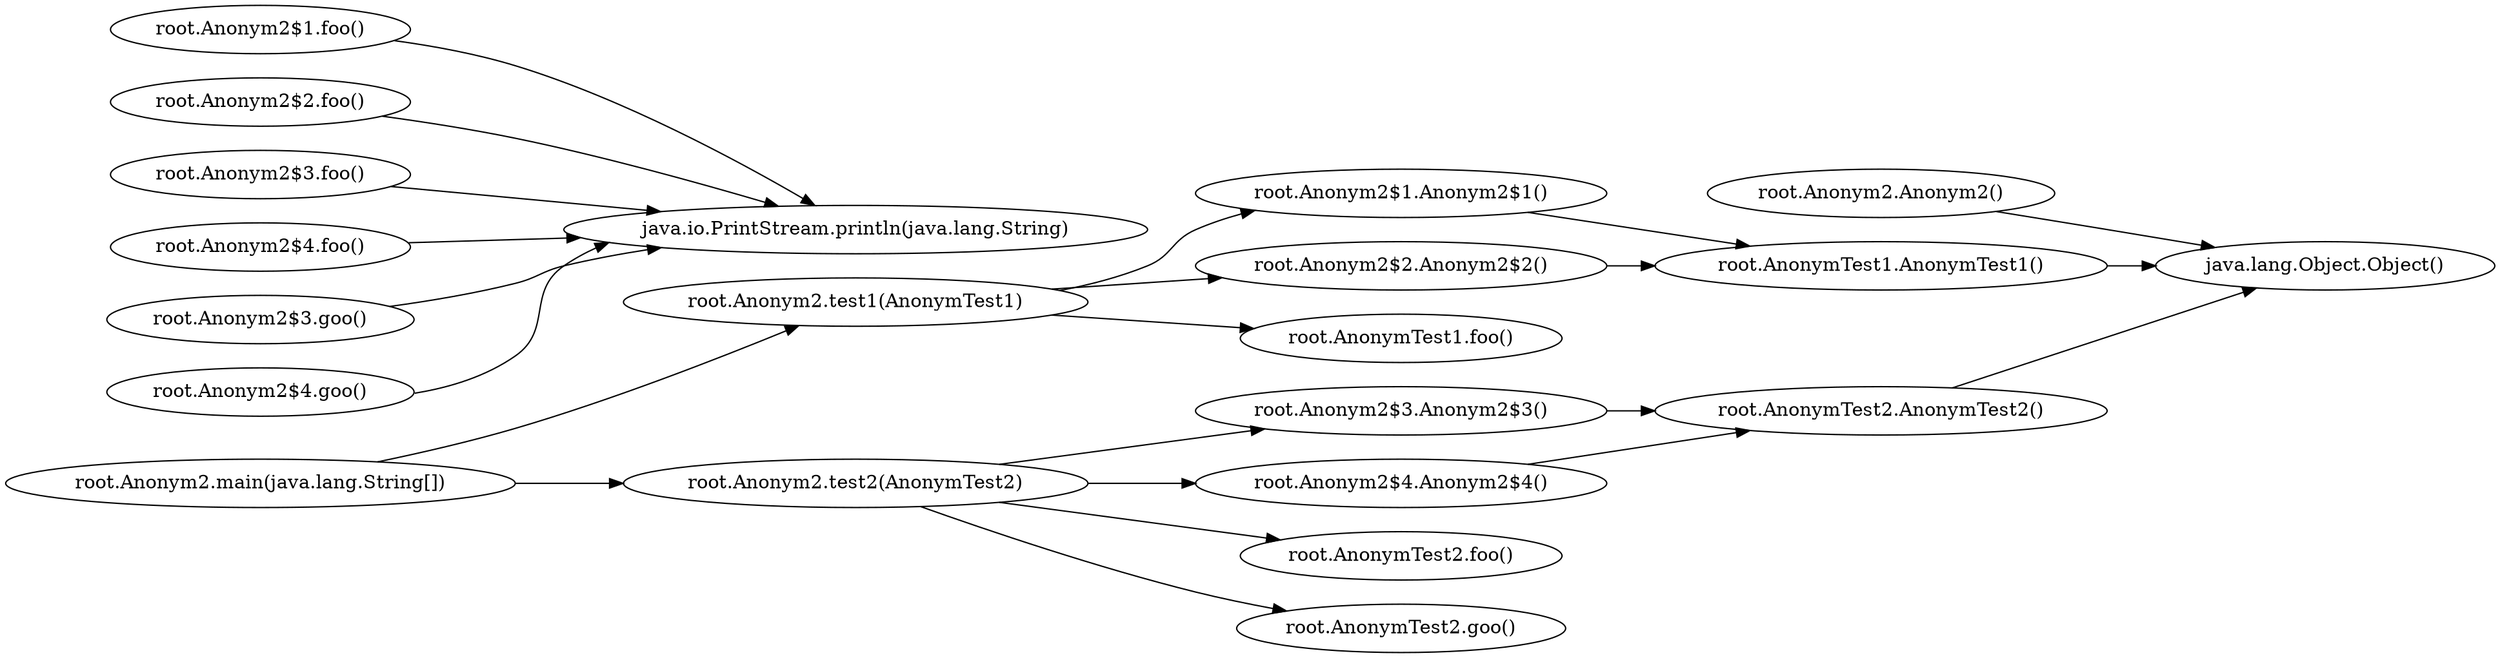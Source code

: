 digraph graphname {
rankdir="LR";
7 [label="root.Anonym2$1.Anonym2$1()"]
12 [label="root.Anonym2$2.Anonym2$2()"]
14 [label="root.Anonym2$3.Anonym2$3()"]
18 [label="root.Anonym2$4.Anonym2$4()"]
0 [label="root.Anonym2.Anonym2()"]
8 [label="root.AnonymTest1.AnonymTest1()"]
15 [label="root.AnonymTest2.AnonymTest2()"]
3 [label="root.AnonymTest1.foo()"]
5 [label="root.AnonymTest2.foo()"]
9 [label="root.Anonym2$1.foo()"]
13 [label="root.Anonym2$2.foo()"]
16 [label="root.Anonym2$3.foo()"]
19 [label="root.Anonym2$4.foo()"]
6 [label="root.AnonymTest2.goo()"]
17 [label="root.Anonym2$3.goo()"]
20 [label="root.Anonym2$4.goo()"]
1 [label="java.lang.Object.Object()"]
11 [label="root.Anonym2.main(java.lang.String[])"]
10 [label="java.io.PrintStream.println(java.lang.String)"]
2 [label="root.Anonym2.test1(AnonymTest1)"]
4 [label="root.Anonym2.test2(AnonymTest2)"]
0 -> 1
2 -> 3
2 -> 7
2 -> 12
4 -> 5
4 -> 6
4 -> 14
4 -> 18
7 -> 8
8 -> 1
9 -> 10
11 -> 2
11 -> 4
12 -> 8
13 -> 10
14 -> 15
15 -> 1
16 -> 10
17 -> 10
18 -> 15
19 -> 10
20 -> 10
}
